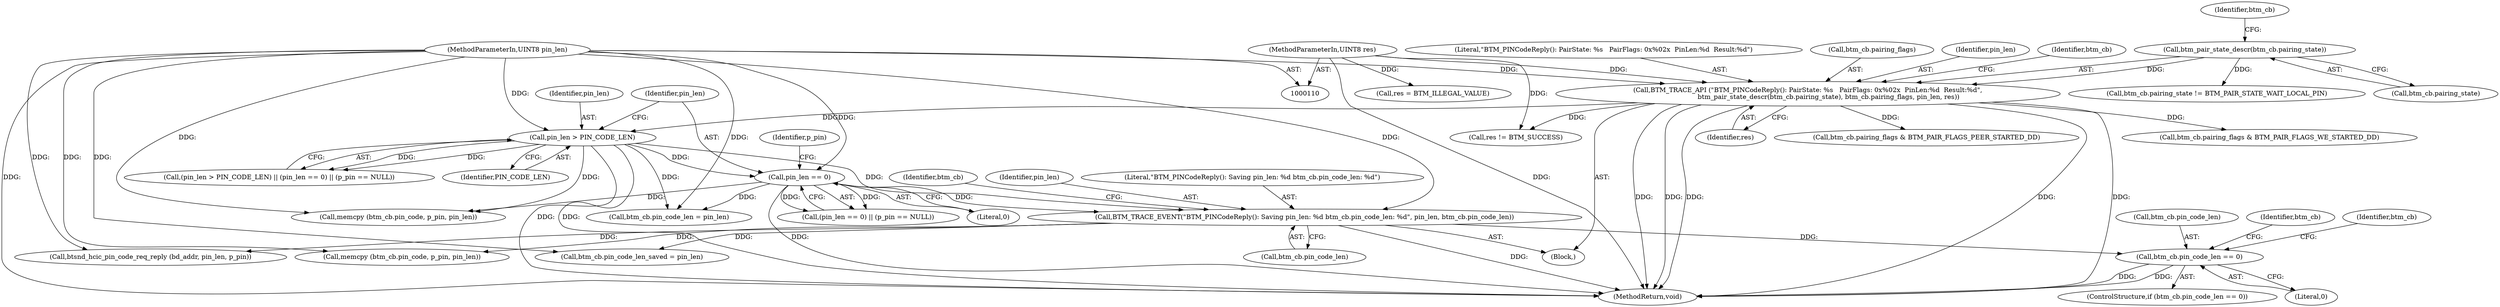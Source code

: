 digraph "1_Android_c677ee92595335233eb0e7b59809a1a94e7a678a@del" {
"1000354" [label="(Call,btm_cb.pin_code_len == 0)"];
"1000347" [label="(Call,BTM_TRACE_EVENT(\"BTM_PINCodeReply(): Saving pin_len: %d btm_cb.pin_code_len: %d\", pin_len, btm_cb.pin_code_len))"];
"1000168" [label="(Call,pin_len > PIN_CODE_LEN)"];
"1000118" [label="(Call,BTM_TRACE_API (\"BTM_PINCodeReply(): PairState: %s   PairFlags: 0x%02x  PinLen:%d  Result:%d\",\n                    btm_pair_state_descr(btm_cb.pairing_state), btm_cb.pairing_flags, pin_len, res))"];
"1000120" [label="(Call,btm_pair_state_descr(btm_cb.pairing_state))"];
"1000113" [label="(MethodParameterIn,UINT8 pin_len)"];
"1000112" [label="(MethodParameterIn,UINT8 res)"];
"1000172" [label="(Call,pin_len == 0)"];
"1000365" [label="(Call,btm_cb.pin_code_len_saved = pin_len)"];
"1000173" [label="(Identifier,pin_len)"];
"1000355" [label="(Call,btm_cb.pin_code_len)"];
"1000112" [label="(MethodParameterIn,UINT8 res)"];
"1000169" [label="(Identifier,pin_len)"];
"1000176" [label="(Identifier,p_pin)"];
"1000120" [label="(Call,btm_pair_state_descr(btm_cb.pairing_state))"];
"1000128" [label="(Identifier,res)"];
"1000361" [label="(Identifier,btm_cb)"];
"1000130" [label="(Call,btm_cb.pairing_state != BTM_PAIR_STATE_WAIT_LOCAL_PIN)"];
"1000170" [label="(Identifier,PIN_CODE_LEN)"];
"1000121" [label="(Call,btm_cb.pairing_state)"];
"1000168" [label="(Call,pin_len > PIN_CODE_LEN)"];
"1000132" [label="(Identifier,btm_cb)"];
"1000172" [label="(Call,pin_len == 0)"];
"1000347" [label="(Call,BTM_TRACE_EVENT(\"BTM_PINCodeReply(): Saving pin_len: %d btm_cb.pin_code_len: %d\", pin_len, btm_cb.pin_code_len))"];
"1000348" [label="(Literal,\"BTM_PINCodeReply(): Saving pin_len: %d btm_cb.pin_code_len: %d\")"];
"1000119" [label="(Literal,\"BTM_PINCodeReply(): PairState: %s   PairFlags: 0x%02x  PinLen:%d  Result:%d\")"];
"1000124" [label="(Call,btm_cb.pairing_flags)"];
"1000359" [label="(Call,memcpy (btm_cb.pin_code, p_pin, pin_len))"];
"1000125" [label="(Identifier,btm_cb)"];
"1000171" [label="(Call,(pin_len == 0) || (p_pin == NULL))"];
"1000370" [label="(Call,btsnd_hcic_pin_code_req_reply (bd_addr, pin_len, p_pin))"];
"1000260" [label="(Call,memcpy (btm_cb.pin_code, p_pin, pin_len))"];
"1000374" [label="(MethodReturn,void)"];
"1000167" [label="(Call,(pin_len > PIN_CODE_LEN) || (pin_len == 0) || (p_pin == NULL))"];
"1000188" [label="(Call,btm_cb.pairing_flags & BTM_PAIR_FLAGS_PEER_STARTED_DD)"];
"1000354" [label="(Call,btm_cb.pin_code_len == 0)"];
"1000350" [label="(Call,btm_cb.pin_code_len)"];
"1000116" [label="(Block,)"];
"1000367" [label="(Identifier,btm_cb)"];
"1000118" [label="(Call,BTM_TRACE_API (\"BTM_PINCodeReply(): PairState: %s   PairFlags: 0x%02x  PinLen:%d  Result:%d\",\n                    btm_pair_state_descr(btm_cb.pairing_state), btm_cb.pairing_flags, pin_len, res))"];
"1000127" [label="(Identifier,pin_len)"];
"1000255" [label="(Call,btm_cb.pin_code_len = pin_len)"];
"1000356" [label="(Identifier,btm_cb)"];
"1000358" [label="(Literal,0)"];
"1000113" [label="(MethodParameterIn,UINT8 pin_len)"];
"1000353" [label="(ControlStructure,if (btm_cb.pin_code_len == 0))"];
"1000174" [label="(Literal,0)"];
"1000182" [label="(Call,res != BTM_SUCCESS)"];
"1000349" [label="(Identifier,pin_len)"];
"1000178" [label="(Call,res = BTM_ILLEGAL_VALUE)"];
"1000238" [label="(Call,btm_cb.pairing_flags & BTM_PAIR_FLAGS_WE_STARTED_DD)"];
"1000354" -> "1000353"  [label="AST: "];
"1000354" -> "1000358"  [label="CFG: "];
"1000355" -> "1000354"  [label="AST: "];
"1000358" -> "1000354"  [label="AST: "];
"1000361" -> "1000354"  [label="CFG: "];
"1000367" -> "1000354"  [label="CFG: "];
"1000354" -> "1000374"  [label="DDG: "];
"1000354" -> "1000374"  [label="DDG: "];
"1000347" -> "1000354"  [label="DDG: "];
"1000347" -> "1000116"  [label="AST: "];
"1000347" -> "1000350"  [label="CFG: "];
"1000348" -> "1000347"  [label="AST: "];
"1000349" -> "1000347"  [label="AST: "];
"1000350" -> "1000347"  [label="AST: "];
"1000356" -> "1000347"  [label="CFG: "];
"1000347" -> "1000374"  [label="DDG: "];
"1000168" -> "1000347"  [label="DDG: "];
"1000172" -> "1000347"  [label="DDG: "];
"1000113" -> "1000347"  [label="DDG: "];
"1000347" -> "1000359"  [label="DDG: "];
"1000347" -> "1000365"  [label="DDG: "];
"1000347" -> "1000370"  [label="DDG: "];
"1000168" -> "1000167"  [label="AST: "];
"1000168" -> "1000170"  [label="CFG: "];
"1000169" -> "1000168"  [label="AST: "];
"1000170" -> "1000168"  [label="AST: "];
"1000173" -> "1000168"  [label="CFG: "];
"1000167" -> "1000168"  [label="CFG: "];
"1000168" -> "1000374"  [label="DDG: "];
"1000168" -> "1000374"  [label="DDG: "];
"1000168" -> "1000167"  [label="DDG: "];
"1000168" -> "1000167"  [label="DDG: "];
"1000118" -> "1000168"  [label="DDG: "];
"1000113" -> "1000168"  [label="DDG: "];
"1000168" -> "1000172"  [label="DDG: "];
"1000168" -> "1000255"  [label="DDG: "];
"1000168" -> "1000260"  [label="DDG: "];
"1000118" -> "1000116"  [label="AST: "];
"1000118" -> "1000128"  [label="CFG: "];
"1000119" -> "1000118"  [label="AST: "];
"1000120" -> "1000118"  [label="AST: "];
"1000124" -> "1000118"  [label="AST: "];
"1000127" -> "1000118"  [label="AST: "];
"1000128" -> "1000118"  [label="AST: "];
"1000132" -> "1000118"  [label="CFG: "];
"1000118" -> "1000374"  [label="DDG: "];
"1000118" -> "1000374"  [label="DDG: "];
"1000118" -> "1000374"  [label="DDG: "];
"1000118" -> "1000374"  [label="DDG: "];
"1000118" -> "1000374"  [label="DDG: "];
"1000120" -> "1000118"  [label="DDG: "];
"1000113" -> "1000118"  [label="DDG: "];
"1000112" -> "1000118"  [label="DDG: "];
"1000118" -> "1000182"  [label="DDG: "];
"1000118" -> "1000188"  [label="DDG: "];
"1000118" -> "1000238"  [label="DDG: "];
"1000120" -> "1000121"  [label="CFG: "];
"1000121" -> "1000120"  [label="AST: "];
"1000125" -> "1000120"  [label="CFG: "];
"1000120" -> "1000130"  [label="DDG: "];
"1000113" -> "1000110"  [label="AST: "];
"1000113" -> "1000374"  [label="DDG: "];
"1000113" -> "1000172"  [label="DDG: "];
"1000113" -> "1000255"  [label="DDG: "];
"1000113" -> "1000260"  [label="DDG: "];
"1000113" -> "1000359"  [label="DDG: "];
"1000113" -> "1000365"  [label="DDG: "];
"1000113" -> "1000370"  [label="DDG: "];
"1000112" -> "1000110"  [label="AST: "];
"1000112" -> "1000374"  [label="DDG: "];
"1000112" -> "1000178"  [label="DDG: "];
"1000112" -> "1000182"  [label="DDG: "];
"1000172" -> "1000171"  [label="AST: "];
"1000172" -> "1000174"  [label="CFG: "];
"1000173" -> "1000172"  [label="AST: "];
"1000174" -> "1000172"  [label="AST: "];
"1000176" -> "1000172"  [label="CFG: "];
"1000171" -> "1000172"  [label="CFG: "];
"1000172" -> "1000374"  [label="DDG: "];
"1000172" -> "1000171"  [label="DDG: "];
"1000172" -> "1000171"  [label="DDG: "];
"1000172" -> "1000255"  [label="DDG: "];
"1000172" -> "1000260"  [label="DDG: "];
}
